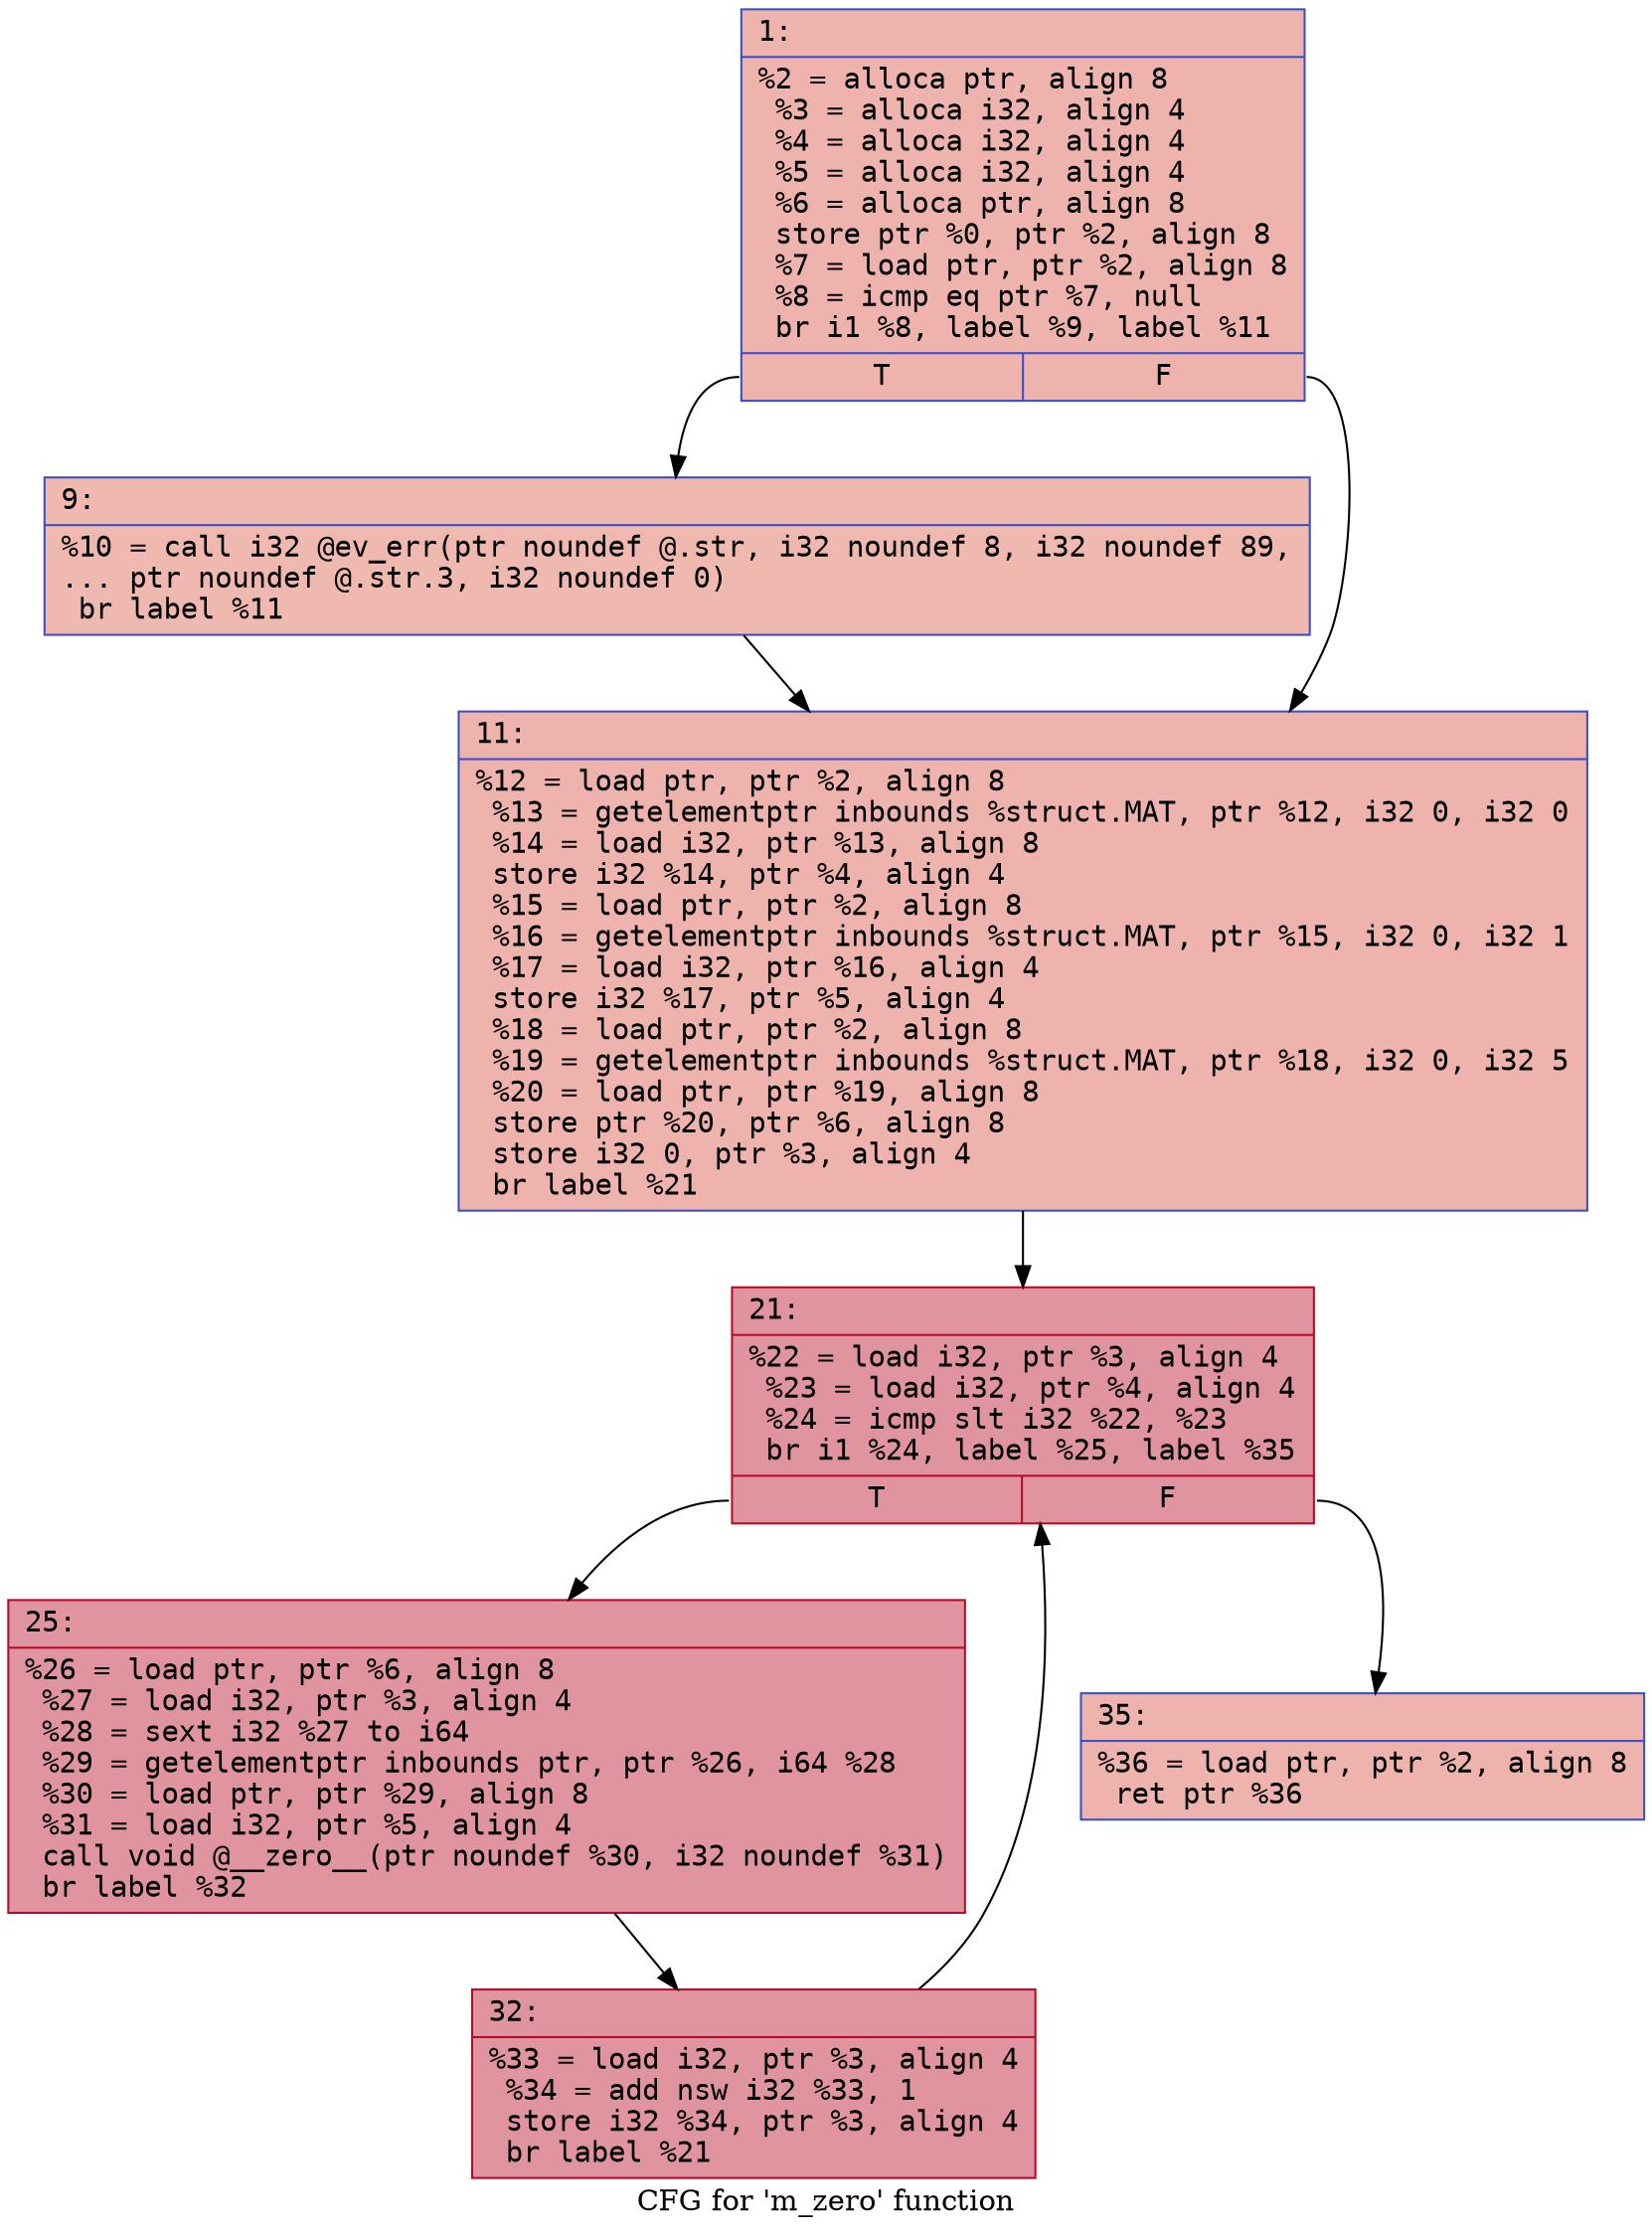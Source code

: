 digraph "CFG for 'm_zero' function" {
	label="CFG for 'm_zero' function";

	Node0x600000610a50 [shape=record,color="#3d50c3ff", style=filled, fillcolor="#d6524470" fontname="Courier",label="{1:\l|  %2 = alloca ptr, align 8\l  %3 = alloca i32, align 4\l  %4 = alloca i32, align 4\l  %5 = alloca i32, align 4\l  %6 = alloca ptr, align 8\l  store ptr %0, ptr %2, align 8\l  %7 = load ptr, ptr %2, align 8\l  %8 = icmp eq ptr %7, null\l  br i1 %8, label %9, label %11\l|{<s0>T|<s1>F}}"];
	Node0x600000610a50:s0 -> Node0x600000610aa0[tooltip="1 -> 9\nProbability 37.50%" ];
	Node0x600000610a50:s1 -> Node0x600000610af0[tooltip="1 -> 11\nProbability 62.50%" ];
	Node0x600000610aa0 [shape=record,color="#3d50c3ff", style=filled, fillcolor="#de614d70" fontname="Courier",label="{9:\l|  %10 = call i32 @ev_err(ptr noundef @.str, i32 noundef 8, i32 noundef 89,\l... ptr noundef @.str.3, i32 noundef 0)\l  br label %11\l}"];
	Node0x600000610aa0 -> Node0x600000610af0[tooltip="9 -> 11\nProbability 100.00%" ];
	Node0x600000610af0 [shape=record,color="#3d50c3ff", style=filled, fillcolor="#d6524470" fontname="Courier",label="{11:\l|  %12 = load ptr, ptr %2, align 8\l  %13 = getelementptr inbounds %struct.MAT, ptr %12, i32 0, i32 0\l  %14 = load i32, ptr %13, align 8\l  store i32 %14, ptr %4, align 4\l  %15 = load ptr, ptr %2, align 8\l  %16 = getelementptr inbounds %struct.MAT, ptr %15, i32 0, i32 1\l  %17 = load i32, ptr %16, align 4\l  store i32 %17, ptr %5, align 4\l  %18 = load ptr, ptr %2, align 8\l  %19 = getelementptr inbounds %struct.MAT, ptr %18, i32 0, i32 5\l  %20 = load ptr, ptr %19, align 8\l  store ptr %20, ptr %6, align 8\l  store i32 0, ptr %3, align 4\l  br label %21\l}"];
	Node0x600000610af0 -> Node0x600000610b40[tooltip="11 -> 21\nProbability 100.00%" ];
	Node0x600000610b40 [shape=record,color="#b70d28ff", style=filled, fillcolor="#b70d2870" fontname="Courier",label="{21:\l|  %22 = load i32, ptr %3, align 4\l  %23 = load i32, ptr %4, align 4\l  %24 = icmp slt i32 %22, %23\l  br i1 %24, label %25, label %35\l|{<s0>T|<s1>F}}"];
	Node0x600000610b40:s0 -> Node0x600000610b90[tooltip="21 -> 25\nProbability 96.88%" ];
	Node0x600000610b40:s1 -> Node0x600000610c30[tooltip="21 -> 35\nProbability 3.12%" ];
	Node0x600000610b90 [shape=record,color="#b70d28ff", style=filled, fillcolor="#b70d2870" fontname="Courier",label="{25:\l|  %26 = load ptr, ptr %6, align 8\l  %27 = load i32, ptr %3, align 4\l  %28 = sext i32 %27 to i64\l  %29 = getelementptr inbounds ptr, ptr %26, i64 %28\l  %30 = load ptr, ptr %29, align 8\l  %31 = load i32, ptr %5, align 4\l  call void @__zero__(ptr noundef %30, i32 noundef %31)\l  br label %32\l}"];
	Node0x600000610b90 -> Node0x600000610be0[tooltip="25 -> 32\nProbability 100.00%" ];
	Node0x600000610be0 [shape=record,color="#b70d28ff", style=filled, fillcolor="#b70d2870" fontname="Courier",label="{32:\l|  %33 = load i32, ptr %3, align 4\l  %34 = add nsw i32 %33, 1\l  store i32 %34, ptr %3, align 4\l  br label %21\l}"];
	Node0x600000610be0 -> Node0x600000610b40[tooltip="32 -> 21\nProbability 100.00%" ];
	Node0x600000610c30 [shape=record,color="#3d50c3ff", style=filled, fillcolor="#d6524470" fontname="Courier",label="{35:\l|  %36 = load ptr, ptr %2, align 8\l  ret ptr %36\l}"];
}
